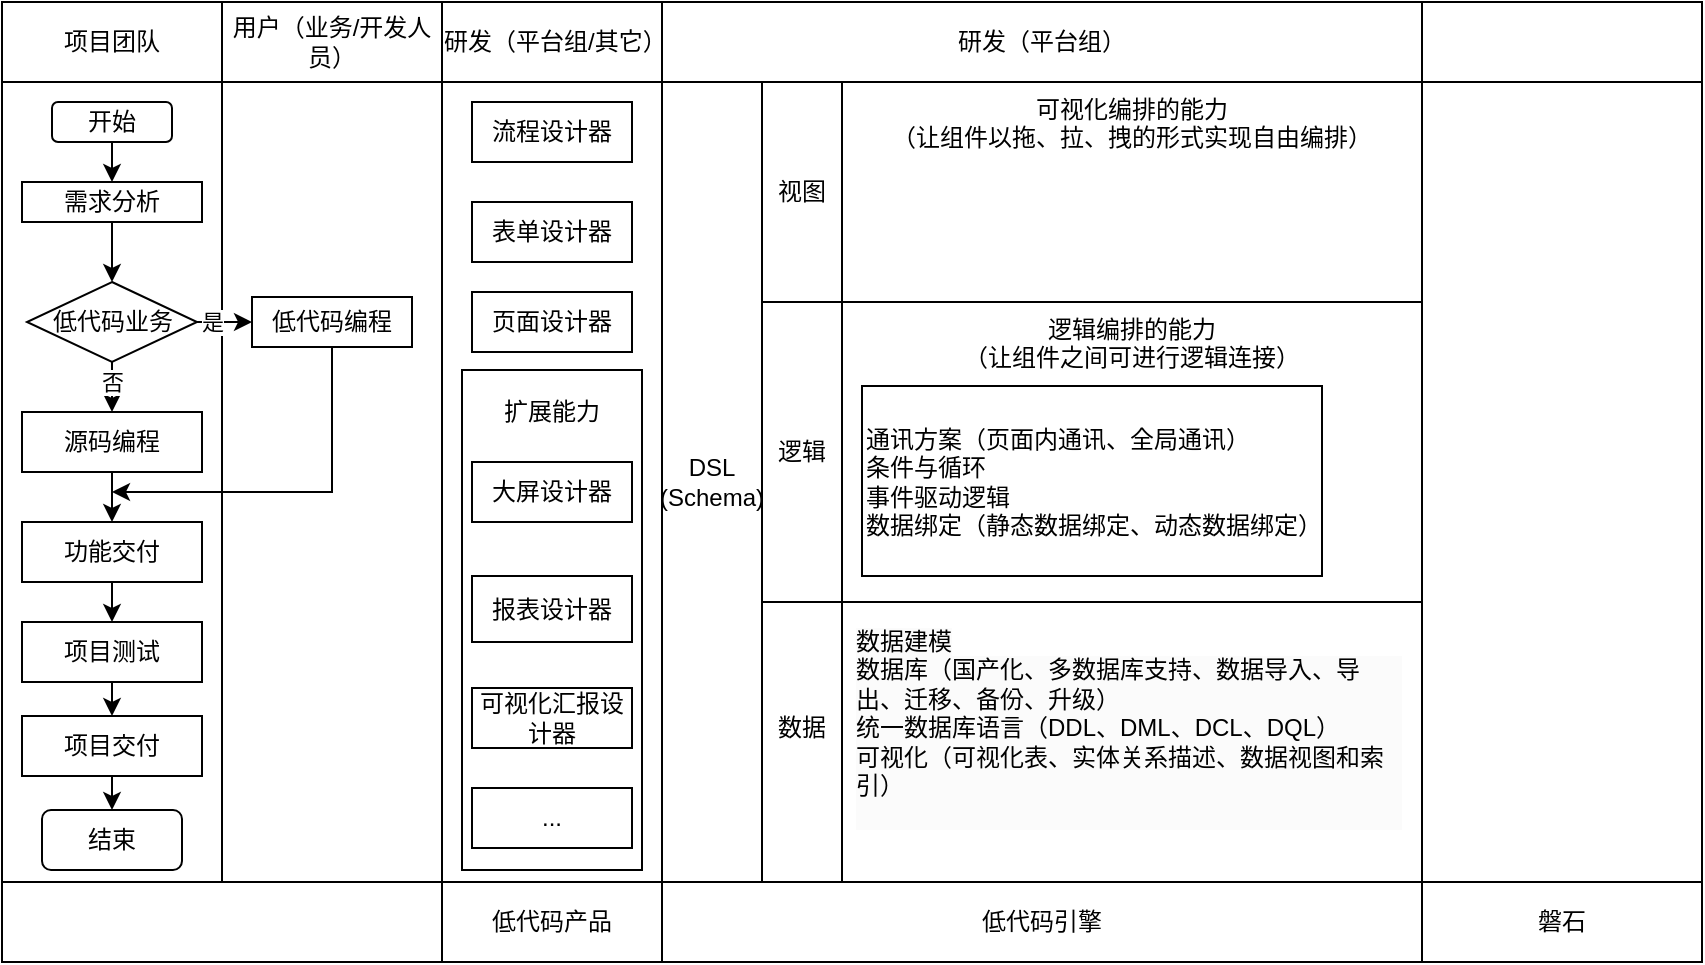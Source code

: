 <mxfile version="24.2.3" type="github">
  <diagram name="第 1 页" id="ji11t7zjMDZuTKzRz6_U">
    <mxGraphModel dx="2261" dy="780" grid="1" gridSize="10" guides="1" tooltips="1" connect="1" arrows="1" fold="1" page="1" pageScale="1" pageWidth="827" pageHeight="1169" math="0" shadow="0">
      <root>
        <mxCell id="0" />
        <mxCell id="1" parent="0" />
        <mxCell id="Uosc3sd0xL7aGzGoplJn-10" value="" style="rounded=0;whiteSpace=wrap;html=1;fillColor=none;" vertex="1" parent="1">
          <mxGeometry x="190" y="120" width="110" height="400" as="geometry" />
        </mxCell>
        <mxCell id="Uosc3sd0xL7aGzGoplJn-77" value="" style="rounded=0;whiteSpace=wrap;html=1;fillColor=none;" vertex="1" parent="1">
          <mxGeometry x="200" y="264" width="90" height="250" as="geometry" />
        </mxCell>
        <mxCell id="Uosc3sd0xL7aGzGoplJn-5" value="研发（平台组）" style="rounded=0;whiteSpace=wrap;html=1;align=center;" vertex="1" parent="1">
          <mxGeometry x="300" y="80" width="380" height="40" as="geometry" />
        </mxCell>
        <mxCell id="Uosc3sd0xL7aGzGoplJn-6" value="用户（业务/开发人员）" style="rounded=0;whiteSpace=wrap;html=1;" vertex="1" parent="1">
          <mxGeometry x="80" y="80" width="110" height="40" as="geometry" />
        </mxCell>
        <mxCell id="Uosc3sd0xL7aGzGoplJn-7" value="研发（平台组/其它）" style="rounded=0;whiteSpace=wrap;html=1;" vertex="1" parent="1">
          <mxGeometry x="190" y="80" width="110" height="40" as="geometry" />
        </mxCell>
        <mxCell id="Uosc3sd0xL7aGzGoplJn-8" value="" style="rounded=0;whiteSpace=wrap;html=1;" vertex="1" parent="1">
          <mxGeometry x="80" y="120" width="110" height="400" as="geometry" />
        </mxCell>
        <mxCell id="Uosc3sd0xL7aGzGoplJn-17" value="项目团队" style="rounded=0;whiteSpace=wrap;html=1;" vertex="1" parent="1">
          <mxGeometry x="-30" y="80" width="110" height="40" as="geometry" />
        </mxCell>
        <mxCell id="Uosc3sd0xL7aGzGoplJn-18" value="" style="rounded=0;whiteSpace=wrap;html=1;" vertex="1" parent="1">
          <mxGeometry x="-30" y="120" width="110" height="400" as="geometry" />
        </mxCell>
        <mxCell id="Uosc3sd0xL7aGzGoplJn-19" value="开始" style="rounded=1;whiteSpace=wrap;html=1;" vertex="1" parent="1">
          <mxGeometry x="-5" y="130" width="60" height="20" as="geometry" />
        </mxCell>
        <mxCell id="Uosc3sd0xL7aGzGoplJn-20" value="低代码业务" style="rhombus;whiteSpace=wrap;html=1;" vertex="1" parent="1">
          <mxGeometry x="-17.5" y="220" width="85" height="40" as="geometry" />
        </mxCell>
        <mxCell id="Uosc3sd0xL7aGzGoplJn-21" value="需求分析" style="rounded=0;whiteSpace=wrap;html=1;" vertex="1" parent="1">
          <mxGeometry x="-20" y="170" width="90" height="20" as="geometry" />
        </mxCell>
        <mxCell id="Uosc3sd0xL7aGzGoplJn-22" value="结束" style="rounded=1;whiteSpace=wrap;html=1;" vertex="1" parent="1">
          <mxGeometry x="-10" y="484" width="70" height="30" as="geometry" />
        </mxCell>
        <mxCell id="Uosc3sd0xL7aGzGoplJn-23" value="项目测试" style="rounded=0;whiteSpace=wrap;html=1;" vertex="1" parent="1">
          <mxGeometry x="-20" y="390" width="90" height="30" as="geometry" />
        </mxCell>
        <mxCell id="Uosc3sd0xL7aGzGoplJn-25" value="源码编程" style="rounded=0;whiteSpace=wrap;html=1;" vertex="1" parent="1">
          <mxGeometry x="-20" y="285" width="90" height="30" as="geometry" />
        </mxCell>
        <mxCell id="Uosc3sd0xL7aGzGoplJn-26" value="项目交付" style="rounded=0;whiteSpace=wrap;html=1;" vertex="1" parent="1">
          <mxGeometry x="-20" y="437" width="90" height="30" as="geometry" />
        </mxCell>
        <mxCell id="Uosc3sd0xL7aGzGoplJn-32" value="" style="endArrow=classic;html=1;rounded=0;exitX=0.5;exitY=1;exitDx=0;exitDy=0;" edge="1" parent="1" source="Uosc3sd0xL7aGzGoplJn-19" target="Uosc3sd0xL7aGzGoplJn-21">
          <mxGeometry width="50" height="50" relative="1" as="geometry">
            <mxPoint x="220" y="270" as="sourcePoint" />
            <mxPoint x="270" y="220" as="targetPoint" />
          </mxGeometry>
        </mxCell>
        <mxCell id="Uosc3sd0xL7aGzGoplJn-33" value="" style="endArrow=classic;html=1;rounded=0;exitX=0.5;exitY=1;exitDx=0;exitDy=0;entryX=0.5;entryY=0;entryDx=0;entryDy=0;" edge="1" parent="1" source="Uosc3sd0xL7aGzGoplJn-21" target="Uosc3sd0xL7aGzGoplJn-20">
          <mxGeometry width="50" height="50" relative="1" as="geometry">
            <mxPoint x="24.76" y="210" as="sourcePoint" />
            <mxPoint x="24.76" y="230" as="targetPoint" />
          </mxGeometry>
        </mxCell>
        <mxCell id="Uosc3sd0xL7aGzGoplJn-34" value="" style="endArrow=classic;html=1;rounded=0;exitX=0.5;exitY=1;exitDx=0;exitDy=0;" edge="1" parent="1" source="Uosc3sd0xL7aGzGoplJn-20" target="Uosc3sd0xL7aGzGoplJn-25">
          <mxGeometry width="50" height="50" relative="1" as="geometry">
            <mxPoint x="35" y="220" as="sourcePoint" />
            <mxPoint x="35" y="240" as="targetPoint" />
          </mxGeometry>
        </mxCell>
        <mxCell id="Uosc3sd0xL7aGzGoplJn-47" value="否" style="edgeLabel;html=1;align=center;verticalAlign=middle;resizable=0;points=[];" vertex="1" connectable="0" parent="Uosc3sd0xL7aGzGoplJn-34">
          <mxGeometry x="-0.22" relative="1" as="geometry">
            <mxPoint as="offset" />
          </mxGeometry>
        </mxCell>
        <mxCell id="Uosc3sd0xL7aGzGoplJn-35" value="" style="endArrow=classic;html=1;rounded=0;exitX=0.5;exitY=1;exitDx=0;exitDy=0;entryX=0.5;entryY=0;entryDx=0;entryDy=0;" edge="1" parent="1" source="Uosc3sd0xL7aGzGoplJn-25" target="Uosc3sd0xL7aGzGoplJn-38">
          <mxGeometry width="50" height="50" relative="1" as="geometry">
            <mxPoint x="35" y="290" as="sourcePoint" />
            <mxPoint x="35" y="320" as="targetPoint" />
          </mxGeometry>
        </mxCell>
        <mxCell id="Uosc3sd0xL7aGzGoplJn-36" value="" style="endArrow=classic;html=1;rounded=0;exitX=0.5;exitY=1;exitDx=0;exitDy=0;entryX=0.5;entryY=0;entryDx=0;entryDy=0;" edge="1" parent="1" source="Uosc3sd0xL7aGzGoplJn-23" target="Uosc3sd0xL7aGzGoplJn-26">
          <mxGeometry width="50" height="50" relative="1" as="geometry">
            <mxPoint x="35" y="350" as="sourcePoint" />
            <mxPoint x="35" y="380" as="targetPoint" />
          </mxGeometry>
        </mxCell>
        <mxCell id="Uosc3sd0xL7aGzGoplJn-37" value="" style="endArrow=classic;html=1;rounded=0;exitX=0.5;exitY=1;exitDx=0;exitDy=0;entryX=0.5;entryY=0;entryDx=0;entryDy=0;" edge="1" parent="1" source="Uosc3sd0xL7aGzGoplJn-26" target="Uosc3sd0xL7aGzGoplJn-22">
          <mxGeometry width="50" height="50" relative="1" as="geometry">
            <mxPoint x="35" y="410" as="sourcePoint" />
            <mxPoint x="35" y="430" as="targetPoint" />
          </mxGeometry>
        </mxCell>
        <mxCell id="Uosc3sd0xL7aGzGoplJn-38" value="功能交付" style="rounded=0;whiteSpace=wrap;html=1;" vertex="1" parent="1">
          <mxGeometry x="-20" y="340" width="90" height="30" as="geometry" />
        </mxCell>
        <mxCell id="Uosc3sd0xL7aGzGoplJn-39" value="" style="endArrow=classic;html=1;rounded=0;exitX=0.5;exitY=1;exitDx=0;exitDy=0;entryX=0.5;entryY=0;entryDx=0;entryDy=0;" edge="1" parent="1" source="Uosc3sd0xL7aGzGoplJn-38" target="Uosc3sd0xL7aGzGoplJn-23">
          <mxGeometry width="50" height="50" relative="1" as="geometry">
            <mxPoint x="24.76" y="370" as="sourcePoint" />
            <mxPoint x="24.76" y="387" as="targetPoint" />
          </mxGeometry>
        </mxCell>
        <mxCell id="Uosc3sd0xL7aGzGoplJn-41" value="低代码编程" style="rounded=0;whiteSpace=wrap;html=1;" vertex="1" parent="1">
          <mxGeometry x="95" y="227.5" width="80" height="25" as="geometry" />
        </mxCell>
        <mxCell id="Uosc3sd0xL7aGzGoplJn-42" value="" style="endArrow=classic;html=1;rounded=0;exitX=0.5;exitY=1;exitDx=0;exitDy=0;" edge="1" parent="1" source="Uosc3sd0xL7aGzGoplJn-41">
          <mxGeometry width="50" height="50" relative="1" as="geometry">
            <mxPoint x="135" y="270" as="sourcePoint" />
            <mxPoint x="25" y="325" as="targetPoint" />
            <Array as="points">
              <mxPoint x="135" y="325" />
            </Array>
          </mxGeometry>
        </mxCell>
        <mxCell id="Uosc3sd0xL7aGzGoplJn-45" value="" style="endArrow=classic;html=1;rounded=0;entryX=0;entryY=0.5;entryDx=0;entryDy=0;exitX=1;exitY=0.5;exitDx=0;exitDy=0;" edge="1" parent="1" source="Uosc3sd0xL7aGzGoplJn-20" target="Uosc3sd0xL7aGzGoplJn-41">
          <mxGeometry width="50" height="50" relative="1" as="geometry">
            <mxPoint x="35" y="220" as="sourcePoint" />
            <mxPoint x="35" y="240" as="targetPoint" />
          </mxGeometry>
        </mxCell>
        <mxCell id="Uosc3sd0xL7aGzGoplJn-46" value="是" style="edgeLabel;html=1;align=center;verticalAlign=middle;resizable=0;points=[];" vertex="1" connectable="0" parent="Uosc3sd0xL7aGzGoplJn-45">
          <mxGeometry x="-0.455" relative="1" as="geometry">
            <mxPoint as="offset" />
          </mxGeometry>
        </mxCell>
        <mxCell id="Uosc3sd0xL7aGzGoplJn-54" value="流程设计器" style="rounded=0;whiteSpace=wrap;html=1;" vertex="1" parent="1">
          <mxGeometry x="205" y="130" width="80" height="30" as="geometry" />
        </mxCell>
        <mxCell id="Uosc3sd0xL7aGzGoplJn-55" value="表单设计器" style="rounded=0;whiteSpace=wrap;html=1;" vertex="1" parent="1">
          <mxGeometry x="205" y="180" width="80" height="30" as="geometry" />
        </mxCell>
        <mxCell id="Uosc3sd0xL7aGzGoplJn-56" value="页面设计器" style="rounded=0;whiteSpace=wrap;html=1;" vertex="1" parent="1">
          <mxGeometry x="205" y="225" width="80" height="30" as="geometry" />
        </mxCell>
        <mxCell id="Uosc3sd0xL7aGzGoplJn-57" value="报表设计器" style="rounded=0;whiteSpace=wrap;html=1;" vertex="1" parent="1">
          <mxGeometry x="205" y="367" width="80" height="33" as="geometry" />
        </mxCell>
        <mxCell id="Uosc3sd0xL7aGzGoplJn-58" value="大屏设计器" style="rounded=0;whiteSpace=wrap;html=1;" vertex="1" parent="1">
          <mxGeometry x="205" y="310" width="80" height="30" as="geometry" />
        </mxCell>
        <mxCell id="Uosc3sd0xL7aGzGoplJn-59" value="可视化汇报设计器" style="rounded=0;whiteSpace=wrap;html=1;" vertex="1" parent="1">
          <mxGeometry x="205" y="423" width="80" height="30" as="geometry" />
        </mxCell>
        <mxCell id="Uosc3sd0xL7aGzGoplJn-60" value="..." style="rounded=0;whiteSpace=wrap;html=1;" vertex="1" parent="1">
          <mxGeometry x="205" y="473" width="80" height="30" as="geometry" />
        </mxCell>
        <mxCell id="Uosc3sd0xL7aGzGoplJn-62" value="" style="rounded=0;whiteSpace=wrap;html=1;" vertex="1" parent="1">
          <mxGeometry x="-30" y="520" width="710" height="40" as="geometry" />
        </mxCell>
        <mxCell id="Uosc3sd0xL7aGzGoplJn-63" value="低代码产品" style="rounded=0;whiteSpace=wrap;html=1;" vertex="1" parent="1">
          <mxGeometry x="190" y="520" width="110" height="40" as="geometry" />
        </mxCell>
        <mxCell id="Uosc3sd0xL7aGzGoplJn-64" value="低代码引擎" style="rounded=0;whiteSpace=wrap;html=1;" vertex="1" parent="1">
          <mxGeometry x="300" y="520" width="380" height="40" as="geometry" />
        </mxCell>
        <mxCell id="Uosc3sd0xL7aGzGoplJn-65" value="" style="rounded=0;whiteSpace=wrap;html=1;" vertex="1" parent="1">
          <mxGeometry x="300" y="120" width="380" height="400" as="geometry" />
        </mxCell>
        <mxCell id="Uosc3sd0xL7aGzGoplJn-66" value="磐石" style="rounded=0;whiteSpace=wrap;html=1;" vertex="1" parent="1">
          <mxGeometry x="680" y="520" width="140" height="40" as="geometry" />
        </mxCell>
        <mxCell id="Uosc3sd0xL7aGzGoplJn-67" value="" style="rounded=0;whiteSpace=wrap;html=1;" vertex="1" parent="1">
          <mxGeometry x="680" y="120" width="140" height="400" as="geometry" />
        </mxCell>
        <mxCell id="Uosc3sd0xL7aGzGoplJn-68" value="" style="rounded=0;whiteSpace=wrap;html=1;" vertex="1" parent="1">
          <mxGeometry x="680" y="80" width="140" height="40" as="geometry" />
        </mxCell>
        <mxCell id="Uosc3sd0xL7aGzGoplJn-69" value="DSL&lt;div&gt;(Schema)&lt;/div&gt;" style="rounded=0;whiteSpace=wrap;html=1;" vertex="1" parent="1">
          <mxGeometry x="300" y="120" width="50" height="400" as="geometry" />
        </mxCell>
        <mxCell id="Uosc3sd0xL7aGzGoplJn-70" value="可视化编排的能力&lt;div&gt;（让组件以拖、拉、拽的形式实现自由编排）&lt;br&gt;&lt;div&gt;&lt;br&gt;&lt;div&gt;&lt;div&gt;&lt;div&gt;&lt;div&gt;&lt;br&gt;&lt;/div&gt;&lt;/div&gt;&lt;/div&gt;&lt;/div&gt;&lt;/div&gt;&lt;/div&gt;" style="rounded=0;whiteSpace=wrap;html=1;verticalAlign=top;" vertex="1" parent="1">
          <mxGeometry x="390" y="120" width="290" height="110" as="geometry" />
        </mxCell>
        <mxCell id="Uosc3sd0xL7aGzGoplJn-71" value="逻辑编排的能力&lt;div&gt;（让组件之间可进行逻辑连接）&lt;/div&gt;" style="rounded=0;whiteSpace=wrap;html=1;verticalAlign=top;" vertex="1" parent="1">
          <mxGeometry x="390" y="230" width="290" height="150" as="geometry" />
        </mxCell>
        <mxCell id="Uosc3sd0xL7aGzGoplJn-72" value="" style="rounded=0;whiteSpace=wrap;html=1;verticalAlign=top;" vertex="1" parent="1">
          <mxGeometry x="390" y="380" width="290" height="140" as="geometry" />
        </mxCell>
        <mxCell id="Uosc3sd0xL7aGzGoplJn-74" value="视图" style="rounded=0;whiteSpace=wrap;html=1;" vertex="1" parent="1">
          <mxGeometry x="350" y="120" width="40" height="110" as="geometry" />
        </mxCell>
        <mxCell id="Uosc3sd0xL7aGzGoplJn-75" value="逻辑" style="rounded=0;whiteSpace=wrap;html=1;" vertex="1" parent="1">
          <mxGeometry x="350" y="230" width="40" height="150" as="geometry" />
        </mxCell>
        <mxCell id="Uosc3sd0xL7aGzGoplJn-76" value="数据&lt;div&gt;&lt;br&gt;&lt;/div&gt;" style="rounded=0;whiteSpace=wrap;html=1;" vertex="1" parent="1">
          <mxGeometry x="350" y="380" width="40" height="140" as="geometry" />
        </mxCell>
        <mxCell id="Uosc3sd0xL7aGzGoplJn-79" value="扩展能力" style="text;html=1;align=center;verticalAlign=middle;whiteSpace=wrap;rounded=0;" vertex="1" parent="1">
          <mxGeometry x="215" y="270" width="60" height="30" as="geometry" />
        </mxCell>
        <mxCell id="Uosc3sd0xL7aGzGoplJn-81" value="通讯方案（页面内通讯、全局通讯）&lt;div&gt;条件与循环&lt;/div&gt;&lt;div&gt;事件驱动逻辑&lt;/div&gt;&lt;div&gt;数据绑定（静态数据绑定、动态数据绑定）&lt;/div&gt;" style="rounded=0;whiteSpace=wrap;html=1;align=left;" vertex="1" parent="1">
          <mxGeometry x="400" y="272" width="230" height="95" as="geometry" />
        </mxCell>
        <mxCell id="Uosc3sd0xL7aGzGoplJn-83" value="&lt;span style=&quot;color: rgb(0, 0, 0); font-family: Helvetica; font-size: 12px; font-style: normal; font-variant-ligatures: normal; font-variant-caps: normal; font-weight: 400; letter-spacing: normal; orphans: 2; text-align: left; text-indent: 0px; text-transform: none; widows: 2; word-spacing: 0px; -webkit-text-stroke-width: 0px; white-space: normal; background-color: rgb(251, 251, 251); text-decoration-thickness: initial; text-decoration-style: initial; text-decoration-color: initial; display: inline !important; float: none;&quot;&gt;数据建模&lt;/span&gt;&lt;div style=&quot;forced-color-adjust: none; color: rgb(0, 0, 0); font-family: Helvetica; font-size: 12px; font-style: normal; font-variant-ligatures: normal; font-variant-caps: normal; font-weight: 400; letter-spacing: normal; orphans: 2; text-align: left; text-indent: 0px; text-transform: none; widows: 2; word-spacing: 0px; -webkit-text-stroke-width: 0px; white-space: normal; background-color: rgb(251, 251, 251); text-decoration-thickness: initial; text-decoration-style: initial; text-decoration-color: initial;&quot;&gt;数据库（国产化、多数据库支持、数据导入、导出、迁移、备份、升级）&lt;/div&gt;&lt;div style=&quot;forced-color-adjust: none; color: rgb(0, 0, 0); font-family: Helvetica; font-size: 12px; font-style: normal; font-variant-ligatures: normal; font-variant-caps: normal; font-weight: 400; letter-spacing: normal; orphans: 2; text-align: left; text-indent: 0px; text-transform: none; widows: 2; word-spacing: 0px; -webkit-text-stroke-width: 0px; white-space: normal; background-color: rgb(251, 251, 251); text-decoration-thickness: initial; text-decoration-style: initial; text-decoration-color: initial;&quot;&gt;统一数据库语言（DDL、DML、DCL、DQL）&lt;/div&gt;&lt;div style=&quot;forced-color-adjust: none; color: rgb(0, 0, 0); font-family: Helvetica; font-size: 12px; font-style: normal; font-variant-ligatures: normal; font-variant-caps: normal; font-weight: 400; letter-spacing: normal; orphans: 2; text-align: left; text-indent: 0px; text-transform: none; widows: 2; word-spacing: 0px; -webkit-text-stroke-width: 0px; white-space: normal; background-color: rgb(251, 251, 251); text-decoration-thickness: initial; text-decoration-style: initial; text-decoration-color: initial;&quot;&gt;可视化（可视化表、实体关系描述、数据视图和索引）&lt;/div&gt;&lt;div style=&quot;forced-color-adjust: none; color: rgb(0, 0, 0); font-family: Helvetica; font-size: 12px; font-style: normal; font-variant-ligatures: normal; font-variant-caps: normal; font-weight: 400; letter-spacing: normal; orphans: 2; text-align: left; text-indent: 0px; text-transform: none; widows: 2; word-spacing: 0px; -webkit-text-stroke-width: 0px; white-space: normal; background-color: rgb(251, 251, 251); text-decoration-thickness: initial; text-decoration-style: initial; text-decoration-color: initial;&quot;&gt;&lt;br&gt;&lt;/div&gt;" style="text;whiteSpace=wrap;html=1;" vertex="1" parent="1">
          <mxGeometry x="395" y="386" width="275" height="124" as="geometry" />
        </mxCell>
      </root>
    </mxGraphModel>
  </diagram>
</mxfile>
